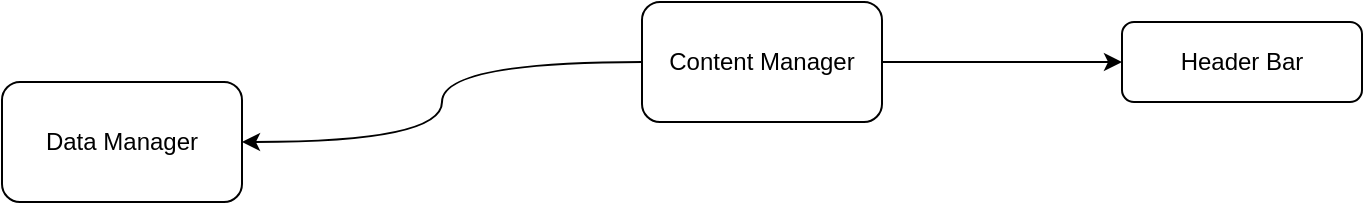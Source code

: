 <mxfile version="24.2.2" type="github">
  <diagram id="47968ZH2UGAHH1jrkv92" name="Страница — 1">
    <mxGraphModel dx="802" dy="466" grid="1" gridSize="10" guides="1" tooltips="1" connect="1" arrows="1" fold="1" page="1" pageScale="1" pageWidth="827" pageHeight="1169" math="0" shadow="0">
      <root>
        <mxCell id="0" />
        <mxCell id="1" parent="0" />
        <mxCell id="bGzbynP_THFLUyQUrvt6-14" style="edgeStyle=orthogonalEdgeStyle;curved=1;rounded=0;orthogonalLoop=1;jettySize=auto;html=1;entryX=0;entryY=0.5;entryDx=0;entryDy=0;" edge="1" parent="1" source="bGzbynP_THFLUyQUrvt6-11" target="bGzbynP_THFLUyQUrvt6-13">
          <mxGeometry relative="1" as="geometry" />
        </mxCell>
        <mxCell id="bGzbynP_THFLUyQUrvt6-15" style="edgeStyle=orthogonalEdgeStyle;curved=1;rounded=0;orthogonalLoop=1;jettySize=auto;html=1;entryX=1;entryY=0.5;entryDx=0;entryDy=0;" edge="1" parent="1" source="bGzbynP_THFLUyQUrvt6-11" target="bGzbynP_THFLUyQUrvt6-12">
          <mxGeometry relative="1" as="geometry" />
        </mxCell>
        <mxCell id="bGzbynP_THFLUyQUrvt6-11" value="Content Manager" style="rounded=1;whiteSpace=wrap;html=1;" vertex="1" parent="1">
          <mxGeometry x="400" y="40" width="120" height="60" as="geometry" />
        </mxCell>
        <mxCell id="bGzbynP_THFLUyQUrvt6-12" value="Data Manager" style="rounded=1;whiteSpace=wrap;html=1;" vertex="1" parent="1">
          <mxGeometry x="80" y="80" width="120" height="60" as="geometry" />
        </mxCell>
        <mxCell id="bGzbynP_THFLUyQUrvt6-13" value="Header Bar" style="rounded=1;whiteSpace=wrap;html=1;" vertex="1" parent="1">
          <mxGeometry x="640" y="50" width="120" height="40" as="geometry" />
        </mxCell>
      </root>
    </mxGraphModel>
  </diagram>
</mxfile>
